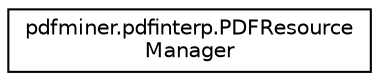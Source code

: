 digraph "Graphical Class Hierarchy"
{
 // LATEX_PDF_SIZE
  edge [fontname="Helvetica",fontsize="10",labelfontname="Helvetica",labelfontsize="10"];
  node [fontname="Helvetica",fontsize="10",shape=record];
  rankdir="LR";
  Node0 [label="pdfminer.pdfinterp.PDFResource\lManager",height=0.2,width=0.4,color="black", fillcolor="white", style="filled",URL="$classpdfminer_1_1pdfinterp_1_1PDFResourceManager.html",tooltip=" "];
}
